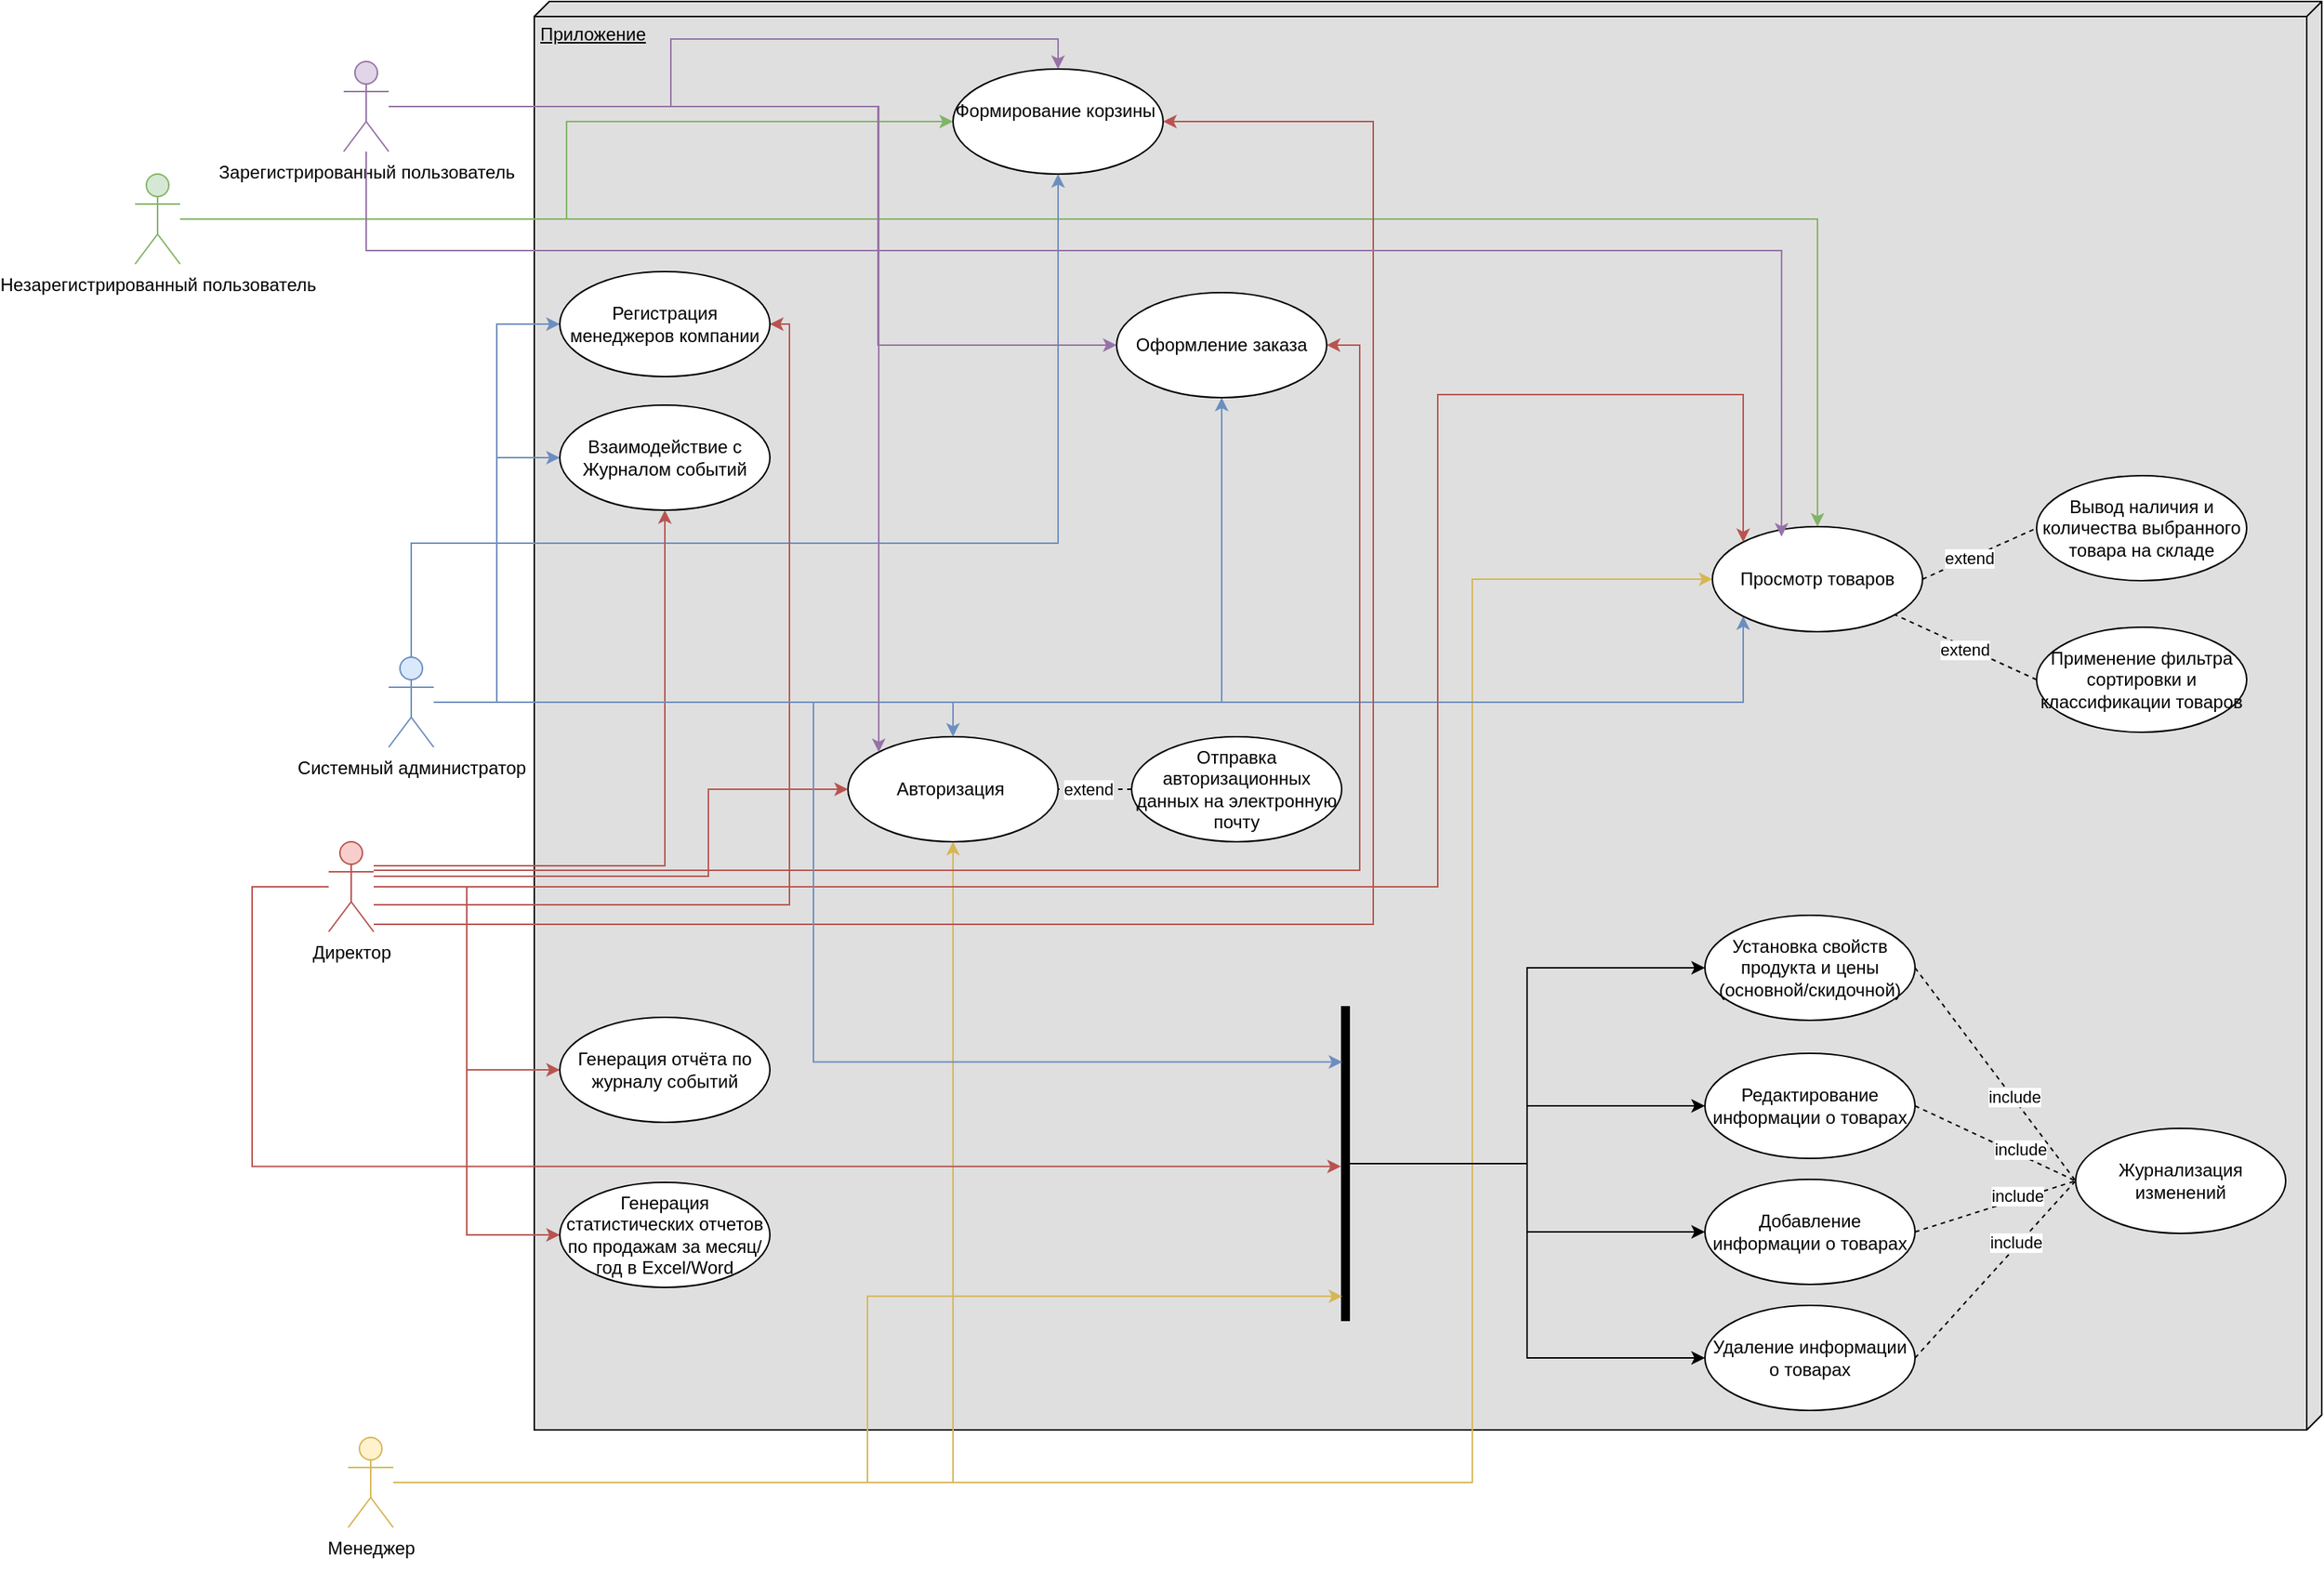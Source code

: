 <mxfile version="24.7.5">
  <diagram id="SGY5JetMg-sTfjEP24vc" name="Страница — 2">
    <mxGraphModel dx="2299" dy="487" grid="0" gridSize="10" guides="1" tooltips="1" connect="1" arrows="1" fold="1" page="0" pageScale="1" pageWidth="827" pageHeight="1169" math="0" shadow="0">
      <root>
        <mxCell id="0" />
        <mxCell id="1" parent="0" />
        <mxCell id="4s6VLvt0c17I1r68bPz5-30" value="Приложение" style="verticalAlign=top;align=left;spacingTop=8;spacingLeft=2;spacingRight=12;shape=cube;size=10;direction=south;fontStyle=4;html=1;whiteSpace=wrap;fillColor=light-dark(#DFDFDF,var(--ge-dark-color, #121212));" parent="1" vertex="1">
          <mxGeometry x="-163" y="538" width="1191" height="952" as="geometry" />
        </mxCell>
        <mxCell id="4s6VLvt0c17I1r68bPz5-94" style="edgeStyle=orthogonalEdgeStyle;rounded=0;orthogonalLoop=1;jettySize=auto;html=1;fillColor=#d5e8d4;strokeColor=#82b366;" parent="1" source="4s6VLvt0c17I1r68bPz5-1" target="4s6VLvt0c17I1r68bPz5-6" edge="1">
          <mxGeometry relative="1" as="geometry" />
        </mxCell>
        <mxCell id="Xc8JhVqAkIaOSLNO3EYY-11" style="edgeStyle=orthogonalEdgeStyle;rounded=0;orthogonalLoop=1;jettySize=auto;html=1;entryX=0.5;entryY=0;entryDx=0;entryDy=0;fillColor=#d5e8d4;strokeColor=#82b366;" parent="1" source="4s6VLvt0c17I1r68bPz5-1" target="4s6VLvt0c17I1r68bPz5-5" edge="1">
          <mxGeometry relative="1" as="geometry" />
        </mxCell>
        <mxCell id="4s6VLvt0c17I1r68bPz5-1" value="Незарегистрированный пользователь" style="shape=umlActor;verticalLabelPosition=bottom;verticalAlign=top;html=1;outlineConnect=0;fillColor=#d5e8d4;strokeColor=#82b366;" parent="1" vertex="1">
          <mxGeometry x="-429" y="653" width="30" height="60" as="geometry" />
        </mxCell>
        <mxCell id="Xc8JhVqAkIaOSLNO3EYY-6" style="edgeStyle=orthogonalEdgeStyle;rounded=0;orthogonalLoop=1;jettySize=auto;html=1;entryX=0;entryY=0.5;entryDx=0;entryDy=0;fillColor=#fff2cc;strokeColor=#d6b656;" parent="1" source="4s6VLvt0c17I1r68bPz5-2" target="4s6VLvt0c17I1r68bPz5-5" edge="1">
          <mxGeometry relative="1" as="geometry">
            <Array as="points">
              <mxPoint x="462" y="1525" />
              <mxPoint x="462" y="923" />
            </Array>
          </mxGeometry>
        </mxCell>
        <mxCell id="Xc8JhVqAkIaOSLNO3EYY-32" style="edgeStyle=orthogonalEdgeStyle;rounded=0;orthogonalLoop=1;jettySize=auto;html=1;entryX=0.5;entryY=1;entryDx=0;entryDy=0;fillColor=#fff2cc;strokeColor=#d6b656;" parent="1" source="4s6VLvt0c17I1r68bPz5-2" target="4s6VLvt0c17I1r68bPz5-59" edge="1">
          <mxGeometry relative="1" as="geometry" />
        </mxCell>
        <mxCell id="4s6VLvt0c17I1r68bPz5-2" value="Менеджер&lt;div&gt;&lt;br&gt;&lt;/div&gt;" style="shape=umlActor;verticalLabelPosition=bottom;verticalAlign=top;html=1;outlineConnect=0;fillColor=#fff2cc;strokeColor=#d6b656;" parent="1" vertex="1">
          <mxGeometry x="-287" y="1495" width="30" height="60" as="geometry" />
        </mxCell>
        <mxCell id="4s6VLvt0c17I1r68bPz5-105" style="edgeStyle=orthogonalEdgeStyle;rounded=0;orthogonalLoop=1;jettySize=auto;html=1;entryX=0;entryY=0.5;entryDx=0;entryDy=0;fillColor=#dae8fc;strokeColor=#6c8ebf;" parent="1" source="4s6VLvt0c17I1r68bPz5-3" target="4s6VLvt0c17I1r68bPz5-104" edge="1">
          <mxGeometry relative="1" as="geometry" />
        </mxCell>
        <mxCell id="Xc8JhVqAkIaOSLNO3EYY-14" style="edgeStyle=orthogonalEdgeStyle;rounded=0;orthogonalLoop=1;jettySize=auto;html=1;entryX=0;entryY=0.5;entryDx=0;entryDy=0;fillColor=#dae8fc;strokeColor=#6c8ebf;" parent="1" source="4s6VLvt0c17I1r68bPz5-3" target="4s6VLvt0c17I1r68bPz5-13" edge="1">
          <mxGeometry relative="1" as="geometry" />
        </mxCell>
        <mxCell id="Xc8JhVqAkIaOSLNO3EYY-15" style="edgeStyle=orthogonalEdgeStyle;rounded=0;orthogonalLoop=1;jettySize=auto;html=1;fillColor=#dae8fc;strokeColor=#6c8ebf;" parent="1" source="4s6VLvt0c17I1r68bPz5-3" target="4s6VLvt0c17I1r68bPz5-6" edge="1">
          <mxGeometry relative="1" as="geometry">
            <Array as="points">
              <mxPoint x="-245" y="899" />
              <mxPoint x="186" y="899" />
            </Array>
          </mxGeometry>
        </mxCell>
        <mxCell id="Xc8JhVqAkIaOSLNO3EYY-16" style="edgeStyle=orthogonalEdgeStyle;rounded=0;orthogonalLoop=1;jettySize=auto;html=1;entryX=0;entryY=1;entryDx=0;entryDy=0;fillColor=#dae8fc;strokeColor=#6c8ebf;" parent="1" source="4s6VLvt0c17I1r68bPz5-3" target="4s6VLvt0c17I1r68bPz5-5" edge="1">
          <mxGeometry relative="1" as="geometry" />
        </mxCell>
        <mxCell id="Xc8JhVqAkIaOSLNO3EYY-33" style="edgeStyle=orthogonalEdgeStyle;rounded=0;orthogonalLoop=1;jettySize=auto;html=1;entryX=0.5;entryY=0;entryDx=0;entryDy=0;fillColor=#dae8fc;strokeColor=#6c8ebf;" parent="1" source="4s6VLvt0c17I1r68bPz5-3" target="4s6VLvt0c17I1r68bPz5-59" edge="1">
          <mxGeometry relative="1" as="geometry" />
        </mxCell>
        <mxCell id="Yfg0oIGYPodsygdee8uy-4" style="edgeStyle=orthogonalEdgeStyle;rounded=0;orthogonalLoop=1;jettySize=auto;html=1;entryX=0.5;entryY=1;entryDx=0;entryDy=0;fillColor=#dae8fc;strokeColor=#6c8ebf;" edge="1" parent="1" source="4s6VLvt0c17I1r68bPz5-3" target="Yfg0oIGYPodsygdee8uy-1">
          <mxGeometry relative="1" as="geometry" />
        </mxCell>
        <mxCell id="4s6VLvt0c17I1r68bPz5-3" value="Системный администратор&lt;div&gt;&lt;br&gt;&lt;/div&gt;" style="shape=umlActor;verticalLabelPosition=bottom;verticalAlign=top;html=1;outlineConnect=0;fillColor=#dae8fc;strokeColor=#6c8ebf;" parent="1" vertex="1">
          <mxGeometry x="-260" y="975" width="30" height="60" as="geometry" />
        </mxCell>
        <mxCell id="4s6VLvt0c17I1r68bPz5-5" value="Просмотр товаров" style="ellipse;whiteSpace=wrap;html=1;" parent="1" vertex="1">
          <mxGeometry x="622" y="888" width="140" height="70" as="geometry" />
        </mxCell>
        <mxCell id="4s6VLvt0c17I1r68bPz5-6" value="Формирование корзины&amp;nbsp;&lt;div&gt;&lt;br&gt;&lt;/div&gt;" style="ellipse;whiteSpace=wrap;html=1;" parent="1" vertex="1">
          <mxGeometry x="116" y="583" width="140" height="70" as="geometry" />
        </mxCell>
        <mxCell id="4s6VLvt0c17I1r68bPz5-7" value="Добавление информации о товарах" style="ellipse;whiteSpace=wrap;html=1;" parent="1" vertex="1">
          <mxGeometry x="617" y="1323" width="140" height="70" as="geometry" />
        </mxCell>
        <mxCell id="4s6VLvt0c17I1r68bPz5-8" value="Редактирование информации о товарах" style="ellipse;whiteSpace=wrap;html=1;" parent="1" vertex="1">
          <mxGeometry x="617" y="1239" width="140" height="70" as="geometry" />
        </mxCell>
        <mxCell id="4s6VLvt0c17I1r68bPz5-9" value="Удаление информации о товарах" style="ellipse;whiteSpace=wrap;html=1;" parent="1" vertex="1">
          <mxGeometry x="617" y="1407" width="140" height="70" as="geometry" />
        </mxCell>
        <mxCell id="4s6VLvt0c17I1r68bPz5-11" value="Применение фильтра сортировки и классификации товаров" style="ellipse;whiteSpace=wrap;html=1;" parent="1" vertex="1">
          <mxGeometry x="838" y="955" width="140" height="70" as="geometry" />
        </mxCell>
        <mxCell id="4s6VLvt0c17I1r68bPz5-12" value="Установка свойств продукта и цены (основной/скидочной)" style="ellipse;whiteSpace=wrap;html=1;" parent="1" vertex="1">
          <mxGeometry x="617" y="1147" width="140" height="70" as="geometry" />
        </mxCell>
        <mxCell id="4s6VLvt0c17I1r68bPz5-13" value="Взаимодействие с Журналом событий" style="ellipse;whiteSpace=wrap;html=1;" parent="1" vertex="1">
          <mxGeometry x="-146" y="807" width="140" height="70" as="geometry" />
        </mxCell>
        <mxCell id="4s6VLvt0c17I1r68bPz5-50" value="Журнализация изменений" style="ellipse;whiteSpace=wrap;html=1;" parent="1" vertex="1">
          <mxGeometry x="864" y="1289" width="140" height="70" as="geometry" />
        </mxCell>
        <mxCell id="4s6VLvt0c17I1r68bPz5-53" value="" style="endArrow=none;dashed=1;html=1;rounded=0;exitX=1;exitY=0.5;exitDx=0;exitDy=0;entryX=0;entryY=0.5;entryDx=0;entryDy=0;" parent="1" source="4s6VLvt0c17I1r68bPz5-7" target="4s6VLvt0c17I1r68bPz5-50" edge="1">
          <mxGeometry width="50" height="50" relative="1" as="geometry">
            <mxPoint x="620" y="1122" as="sourcePoint" />
            <mxPoint x="670" y="1072" as="targetPoint" />
          </mxGeometry>
        </mxCell>
        <mxCell id="4s6VLvt0c17I1r68bPz5-54" value="include" style="edgeLabel;html=1;align=center;verticalAlign=middle;resizable=0;points=[];" parent="4s6VLvt0c17I1r68bPz5-53" vertex="1" connectable="0">
          <mxGeometry x="0.281" y="3" relative="1" as="geometry">
            <mxPoint as="offset" />
          </mxGeometry>
        </mxCell>
        <mxCell id="4s6VLvt0c17I1r68bPz5-55" value="" style="endArrow=none;dashed=1;html=1;rounded=0;exitX=1;exitY=0.5;exitDx=0;exitDy=0;entryX=0;entryY=0.5;entryDx=0;entryDy=0;" parent="1" source="4s6VLvt0c17I1r68bPz5-8" target="4s6VLvt0c17I1r68bPz5-50" edge="1">
          <mxGeometry width="50" height="50" relative="1" as="geometry">
            <mxPoint x="555" y="1121" as="sourcePoint" />
            <mxPoint x="594" y="1219" as="targetPoint" />
          </mxGeometry>
        </mxCell>
        <mxCell id="4s6VLvt0c17I1r68bPz5-56" value="include" style="edgeLabel;html=1;align=center;verticalAlign=middle;resizable=0;points=[];" parent="4s6VLvt0c17I1r68bPz5-55" vertex="1" connectable="0">
          <mxGeometry x="0.281" y="3" relative="1" as="geometry">
            <mxPoint as="offset" />
          </mxGeometry>
        </mxCell>
        <mxCell id="4s6VLvt0c17I1r68bPz5-57" value="" style="endArrow=none;dashed=1;html=1;rounded=0;exitX=1;exitY=0.5;exitDx=0;exitDy=0;entryX=0;entryY=0.5;entryDx=0;entryDy=0;" parent="1" source="4s6VLvt0c17I1r68bPz5-9" target="4s6VLvt0c17I1r68bPz5-50" edge="1">
          <mxGeometry width="50" height="50" relative="1" as="geometry">
            <mxPoint x="565" y="1131" as="sourcePoint" />
            <mxPoint x="604" y="1229" as="targetPoint" />
          </mxGeometry>
        </mxCell>
        <mxCell id="4s6VLvt0c17I1r68bPz5-58" value="include" style="edgeLabel;html=1;align=center;verticalAlign=middle;resizable=0;points=[];" parent="4s6VLvt0c17I1r68bPz5-57" vertex="1" connectable="0">
          <mxGeometry x="0.281" y="3" relative="1" as="geometry">
            <mxPoint as="offset" />
          </mxGeometry>
        </mxCell>
        <mxCell id="4s6VLvt0c17I1r68bPz5-59" value="Авторизация&amp;nbsp;" style="ellipse;whiteSpace=wrap;html=1;" parent="1" vertex="1">
          <mxGeometry x="46" y="1028" width="140" height="70" as="geometry" />
        </mxCell>
        <mxCell id="4s6VLvt0c17I1r68bPz5-60" value="Отправка авторизационных данных на электронную почту" style="ellipse;whiteSpace=wrap;html=1;" parent="1" vertex="1">
          <mxGeometry x="235" y="1028" width="140" height="70" as="geometry" />
        </mxCell>
        <mxCell id="Xc8JhVqAkIaOSLNO3EYY-5" style="edgeStyle=orthogonalEdgeStyle;rounded=0;orthogonalLoop=1;jettySize=auto;html=1;entryX=0;entryY=0.5;entryDx=0;entryDy=0;fillColor=#f8cecc;strokeColor=#b85450;" parent="1" source="4s6VLvt0c17I1r68bPz5-4" target="4s6VLvt0c17I1r68bPz5-64" edge="1">
          <mxGeometry relative="1" as="geometry" />
        </mxCell>
        <mxCell id="Xc8JhVqAkIaOSLNO3EYY-10" style="edgeStyle=orthogonalEdgeStyle;rounded=0;orthogonalLoop=1;jettySize=auto;html=1;entryX=0;entryY=0.5;entryDx=0;entryDy=0;fillColor=#f8cecc;strokeColor=#b85450;" parent="1" source="4s6VLvt0c17I1r68bPz5-4" target="4s6VLvt0c17I1r68bPz5-65" edge="1">
          <mxGeometry relative="1" as="geometry" />
        </mxCell>
        <mxCell id="Xc8JhVqAkIaOSLNO3EYY-34" style="edgeStyle=orthogonalEdgeStyle;rounded=0;orthogonalLoop=1;jettySize=auto;html=1;entryX=0.5;entryY=1;entryDx=0;entryDy=0;fillColor=#f8cecc;strokeColor=#b85450;" parent="1" source="4s6VLvt0c17I1r68bPz5-4" target="4s6VLvt0c17I1r68bPz5-13" edge="1">
          <mxGeometry relative="1" as="geometry">
            <Array as="points">
              <mxPoint x="-76" y="1114" />
            </Array>
          </mxGeometry>
        </mxCell>
        <mxCell id="Xc8JhVqAkIaOSLNO3EYY-35" style="edgeStyle=orthogonalEdgeStyle;rounded=0;orthogonalLoop=1;jettySize=auto;html=1;entryX=1;entryY=0.5;entryDx=0;entryDy=0;fillColor=#f8cecc;strokeColor=#b85450;" parent="1" source="4s6VLvt0c17I1r68bPz5-4" target="4s6VLvt0c17I1r68bPz5-104" edge="1">
          <mxGeometry relative="1" as="geometry">
            <Array as="points">
              <mxPoint x="7" y="1140" />
              <mxPoint x="7" y="753" />
            </Array>
          </mxGeometry>
        </mxCell>
        <mxCell id="Xc8JhVqAkIaOSLNO3EYY-36" style="edgeStyle=orthogonalEdgeStyle;rounded=0;orthogonalLoop=1;jettySize=auto;html=1;entryX=1;entryY=0.5;entryDx=0;entryDy=0;fillColor=#f8cecc;strokeColor=#b85450;" parent="1" source="4s6VLvt0c17I1r68bPz5-4" target="4s6VLvt0c17I1r68bPz5-6" edge="1">
          <mxGeometry relative="1" as="geometry">
            <Array as="points">
              <mxPoint x="396" y="1153" />
              <mxPoint x="396" y="618" />
            </Array>
          </mxGeometry>
        </mxCell>
        <mxCell id="Xc8JhVqAkIaOSLNO3EYY-38" style="edgeStyle=orthogonalEdgeStyle;rounded=0;orthogonalLoop=1;jettySize=auto;html=1;entryX=0;entryY=0.5;entryDx=0;entryDy=0;fillColor=#f8cecc;strokeColor=#b85450;" parent="1" source="4s6VLvt0c17I1r68bPz5-4" target="4s6VLvt0c17I1r68bPz5-59" edge="1">
          <mxGeometry relative="1" as="geometry">
            <Array as="points">
              <mxPoint x="-47" y="1121" />
              <mxPoint x="-47" y="1063" />
            </Array>
          </mxGeometry>
        </mxCell>
        <mxCell id="Xc8JhVqAkIaOSLNO3EYY-39" style="edgeStyle=orthogonalEdgeStyle;rounded=0;orthogonalLoop=1;jettySize=auto;html=1;entryX=0;entryY=0;entryDx=0;entryDy=0;fillColor=#f8cecc;strokeColor=#b85450;" parent="1" source="4s6VLvt0c17I1r68bPz5-4" target="4s6VLvt0c17I1r68bPz5-5" edge="1">
          <mxGeometry relative="1" as="geometry">
            <Array as="points">
              <mxPoint x="439" y="1128" />
              <mxPoint x="439" y="800" />
              <mxPoint x="642" y="800" />
            </Array>
          </mxGeometry>
        </mxCell>
        <mxCell id="Yfg0oIGYPodsygdee8uy-3" style="edgeStyle=orthogonalEdgeStyle;rounded=0;orthogonalLoop=1;jettySize=auto;html=1;entryX=1;entryY=0.5;entryDx=0;entryDy=0;fillColor=#f8cecc;strokeColor=#b85450;" edge="1" parent="1" source="4s6VLvt0c17I1r68bPz5-4" target="Yfg0oIGYPodsygdee8uy-1">
          <mxGeometry relative="1" as="geometry">
            <Array as="points">
              <mxPoint x="387" y="1117" />
              <mxPoint x="387" y="767" />
            </Array>
          </mxGeometry>
        </mxCell>
        <mxCell id="4s6VLvt0c17I1r68bPz5-4" value="Директор&lt;div&gt;&lt;br&gt;&lt;/div&gt;" style="shape=umlActor;verticalLabelPosition=bottom;verticalAlign=top;html=1;outlineConnect=0;fillColor=#f8cecc;strokeColor=#b85450;" parent="1" vertex="1">
          <mxGeometry x="-300" y="1098" width="30" height="60" as="geometry" />
        </mxCell>
        <mxCell id="4s6VLvt0c17I1r68bPz5-64" value="Генерация отчёта по журналу событий" style="ellipse;whiteSpace=wrap;html=1;" parent="1" vertex="1">
          <mxGeometry x="-146" y="1215" width="140" height="70" as="geometry" />
        </mxCell>
        <mxCell id="4s6VLvt0c17I1r68bPz5-65" value="Генерация статистических отчетов по продажам за месяц/год в Excel/Word" style="ellipse;whiteSpace=wrap;html=1;" parent="1" vertex="1">
          <mxGeometry x="-146" y="1325" width="140" height="70" as="geometry" />
        </mxCell>
        <mxCell id="4s6VLvt0c17I1r68bPz5-66" value="" style="endArrow=none;dashed=1;html=1;rounded=0;entryX=1;entryY=0.5;entryDx=0;entryDy=0;exitX=0;exitY=0.5;exitDx=0;exitDy=0;" parent="1" source="4s6VLvt0c17I1r68bPz5-60" target="4s6VLvt0c17I1r68bPz5-59" edge="1">
          <mxGeometry width="50" height="50" relative="1" as="geometry">
            <mxPoint x="-90" y="1045" as="sourcePoint" />
            <mxPoint x="-90" y="978" as="targetPoint" />
          </mxGeometry>
        </mxCell>
        <mxCell id="4s6VLvt0c17I1r68bPz5-67" value="extend" style="edgeLabel;html=1;align=center;verticalAlign=middle;resizable=0;points=[];" parent="4s6VLvt0c17I1r68bPz5-66" vertex="1" connectable="0">
          <mxGeometry x="0.203" relative="1" as="geometry">
            <mxPoint as="offset" />
          </mxGeometry>
        </mxCell>
        <mxCell id="4s6VLvt0c17I1r68bPz5-86" value="Вывод наличия и количества выбранного товара на складе" style="ellipse;whiteSpace=wrap;html=1;" parent="1" vertex="1">
          <mxGeometry x="838" y="854" width="140" height="70" as="geometry" />
        </mxCell>
        <mxCell id="4s6VLvt0c17I1r68bPz5-101" value="" style="endArrow=none;dashed=1;html=1;rounded=0;exitX=1;exitY=0.5;exitDx=0;exitDy=0;entryX=0;entryY=0.5;entryDx=0;entryDy=0;" parent="1" source="4s6VLvt0c17I1r68bPz5-12" target="4s6VLvt0c17I1r68bPz5-50" edge="1">
          <mxGeometry width="50" height="50" relative="1" as="geometry">
            <mxPoint x="-102" y="1200" as="sourcePoint" />
            <mxPoint x="-52" y="1150" as="targetPoint" />
          </mxGeometry>
        </mxCell>
        <mxCell id="4s6VLvt0c17I1r68bPz5-102" value="include" style="edgeLabel;html=1;align=center;verticalAlign=middle;resizable=0;points=[];" parent="4s6VLvt0c17I1r68bPz5-101" vertex="1" connectable="0">
          <mxGeometry x="-0.211" relative="1" as="geometry">
            <mxPoint x="24" y="30" as="offset" />
          </mxGeometry>
        </mxCell>
        <mxCell id="4s6VLvt0c17I1r68bPz5-104" value="Регистрация менеджеров компании" style="ellipse;whiteSpace=wrap;html=1;" parent="1" vertex="1">
          <mxGeometry x="-146" y="718" width="140" height="70" as="geometry" />
        </mxCell>
        <mxCell id="Xc8JhVqAkIaOSLNO3EYY-8" value="" style="endArrow=none;dashed=1;html=1;rounded=0;exitX=0;exitY=0.5;exitDx=0;exitDy=0;" parent="1" source="4s6VLvt0c17I1r68bPz5-11" target="4s6VLvt0c17I1r68bPz5-5" edge="1">
          <mxGeometry width="50" height="50" relative="1" as="geometry">
            <mxPoint x="-469" y="1139" as="sourcePoint" />
            <mxPoint x="-419" y="1089" as="targetPoint" />
          </mxGeometry>
        </mxCell>
        <mxCell id="Xc8JhVqAkIaOSLNO3EYY-9" value="extend" style="edgeLabel;html=1;align=center;verticalAlign=middle;resizable=0;points=[];" parent="Xc8JhVqAkIaOSLNO3EYY-8" vertex="1" connectable="0">
          <mxGeometry x="-0.002" y="2" relative="1" as="geometry">
            <mxPoint as="offset" />
          </mxGeometry>
        </mxCell>
        <mxCell id="Xc8JhVqAkIaOSLNO3EYY-12" value="" style="endArrow=none;dashed=1;html=1;rounded=0;exitX=1;exitY=0.5;exitDx=0;exitDy=0;entryX=0;entryY=0.5;entryDx=0;entryDy=0;" parent="1" source="4s6VLvt0c17I1r68bPz5-5" target="4s6VLvt0c17I1r68bPz5-86" edge="1">
          <mxGeometry width="50" height="50" relative="1" as="geometry">
            <mxPoint x="461" y="957" as="sourcePoint" />
            <mxPoint x="511" y="907" as="targetPoint" />
          </mxGeometry>
        </mxCell>
        <mxCell id="Xc8JhVqAkIaOSLNO3EYY-13" value="extend" style="edgeLabel;html=1;align=center;verticalAlign=middle;resizable=0;points=[];" parent="Xc8JhVqAkIaOSLNO3EYY-12" vertex="1" connectable="0">
          <mxGeometry x="-0.183" relative="1" as="geometry">
            <mxPoint as="offset" />
          </mxGeometry>
        </mxCell>
        <mxCell id="Xc8JhVqAkIaOSLNO3EYY-26" style="edgeStyle=orthogonalEdgeStyle;rounded=0;orthogonalLoop=1;jettySize=auto;html=1;" parent="1" source="Xc8JhVqAkIaOSLNO3EYY-24" target="4s6VLvt0c17I1r68bPz5-12" edge="1">
          <mxGeometry relative="1" as="geometry" />
        </mxCell>
        <mxCell id="Xc8JhVqAkIaOSLNO3EYY-27" style="edgeStyle=orthogonalEdgeStyle;rounded=0;orthogonalLoop=1;jettySize=auto;html=1;entryX=0;entryY=0.5;entryDx=0;entryDy=0;" parent="1" source="Xc8JhVqAkIaOSLNO3EYY-24" target="4s6VLvt0c17I1r68bPz5-8" edge="1">
          <mxGeometry relative="1" as="geometry" />
        </mxCell>
        <mxCell id="Xc8JhVqAkIaOSLNO3EYY-28" style="edgeStyle=orthogonalEdgeStyle;rounded=0;orthogonalLoop=1;jettySize=auto;html=1;entryX=0;entryY=0.5;entryDx=0;entryDy=0;" parent="1" source="Xc8JhVqAkIaOSLNO3EYY-24" target="4s6VLvt0c17I1r68bPz5-7" edge="1">
          <mxGeometry relative="1" as="geometry" />
        </mxCell>
        <mxCell id="Xc8JhVqAkIaOSLNO3EYY-29" style="edgeStyle=orthogonalEdgeStyle;rounded=0;orthogonalLoop=1;jettySize=auto;html=1;entryX=0;entryY=0.5;entryDx=0;entryDy=0;" parent="1" source="Xc8JhVqAkIaOSLNO3EYY-24" target="4s6VLvt0c17I1r68bPz5-9" edge="1">
          <mxGeometry relative="1" as="geometry" />
        </mxCell>
        <mxCell id="Xc8JhVqAkIaOSLNO3EYY-24" value="" style="html=1;points=[];perimeter=orthogonalPerimeter;fillColor=strokeColor;" parent="1" vertex="1">
          <mxGeometry x="375" y="1208" width="5" height="209" as="geometry" />
        </mxCell>
        <mxCell id="Xc8JhVqAkIaOSLNO3EYY-25" style="edgeStyle=orthogonalEdgeStyle;rounded=0;orthogonalLoop=1;jettySize=auto;html=1;entryX=0.071;entryY=0.923;entryDx=0;entryDy=0;entryPerimeter=0;fillColor=#fff2cc;strokeColor=#d6b656;" parent="1" source="4s6VLvt0c17I1r68bPz5-2" target="Xc8JhVqAkIaOSLNO3EYY-24" edge="1">
          <mxGeometry relative="1" as="geometry">
            <mxPoint x="-313" y="1632.82" as="sourcePoint" />
            <mxPoint x="319.4" y="1417.185" as="targetPoint" />
          </mxGeometry>
        </mxCell>
        <mxCell id="Xc8JhVqAkIaOSLNO3EYY-30" style="edgeStyle=orthogonalEdgeStyle;rounded=0;orthogonalLoop=1;jettySize=auto;html=1;entryX=0.071;entryY=0.176;entryDx=0;entryDy=0;entryPerimeter=0;fillColor=#dae8fc;strokeColor=#6c8ebf;" parent="1" source="4s6VLvt0c17I1r68bPz5-3" target="Xc8JhVqAkIaOSLNO3EYY-24" edge="1">
          <mxGeometry relative="1" as="geometry">
            <Array as="points">
              <mxPoint x="23" y="1005" />
              <mxPoint x="23" y="1245" />
            </Array>
          </mxGeometry>
        </mxCell>
        <mxCell id="Xc8JhVqAkIaOSLNO3EYY-41" style="edgeStyle=orthogonalEdgeStyle;rounded=0;orthogonalLoop=1;jettySize=auto;html=1;entryX=-0.118;entryY=0.509;entryDx=0;entryDy=0;entryPerimeter=0;fillColor=#f8cecc;strokeColor=#b85450;" parent="1" source="4s6VLvt0c17I1r68bPz5-4" target="Xc8JhVqAkIaOSLNO3EYY-24" edge="1">
          <mxGeometry relative="1" as="geometry">
            <Array as="points">
              <mxPoint x="-351" y="1128" />
              <mxPoint x="-351" y="1314" />
            </Array>
          </mxGeometry>
        </mxCell>
        <mxCell id="Yfg0oIGYPodsygdee8uy-1" value="Оформление заказа" style="ellipse;whiteSpace=wrap;html=1;" vertex="1" parent="1">
          <mxGeometry x="225" y="732" width="140" height="70" as="geometry" />
        </mxCell>
        <mxCell id="Yfg0oIGYPodsygdee8uy-5" style="edgeStyle=orthogonalEdgeStyle;rounded=0;orthogonalLoop=1;jettySize=auto;html=1;entryX=0.5;entryY=0;entryDx=0;entryDy=0;fillColor=#e1d5e7;strokeColor=#9673a6;" edge="1" parent="1" source="Yfg0oIGYPodsygdee8uy-2" target="4s6VLvt0c17I1r68bPz5-6">
          <mxGeometry relative="1" as="geometry" />
        </mxCell>
        <mxCell id="Yfg0oIGYPodsygdee8uy-6" style="edgeStyle=orthogonalEdgeStyle;rounded=0;orthogonalLoop=1;jettySize=auto;html=1;entryX=0;entryY=0;entryDx=0;entryDy=0;fillColor=#e1d5e7;strokeColor=#9673a6;" edge="1" parent="1" source="Yfg0oIGYPodsygdee8uy-2" target="4s6VLvt0c17I1r68bPz5-59">
          <mxGeometry relative="1" as="geometry" />
        </mxCell>
        <mxCell id="Yfg0oIGYPodsygdee8uy-8" style="edgeStyle=orthogonalEdgeStyle;rounded=0;orthogonalLoop=1;jettySize=auto;html=1;entryX=0;entryY=0.5;entryDx=0;entryDy=0;fillColor=#e1d5e7;strokeColor=#9673a6;" edge="1" parent="1" source="Yfg0oIGYPodsygdee8uy-2" target="Yfg0oIGYPodsygdee8uy-1">
          <mxGeometry relative="1" as="geometry">
            <Array as="points">
              <mxPoint x="66" y="608" />
              <mxPoint x="66" y="767" />
            </Array>
          </mxGeometry>
        </mxCell>
        <mxCell id="Yfg0oIGYPodsygdee8uy-2" value="Зарегистрированный пользователь" style="shape=umlActor;verticalLabelPosition=bottom;verticalAlign=top;html=1;outlineConnect=0;fillColor=#e1d5e7;strokeColor=#9673a6;" vertex="1" parent="1">
          <mxGeometry x="-290" y="578" width="30" height="60" as="geometry" />
        </mxCell>
        <mxCell id="Yfg0oIGYPodsygdee8uy-7" style="edgeStyle=orthogonalEdgeStyle;rounded=0;orthogonalLoop=1;jettySize=auto;html=1;entryX=0.329;entryY=0.095;entryDx=0;entryDy=0;entryPerimeter=0;fillColor=#e1d5e7;strokeColor=#9673a6;" edge="1" parent="1" source="Yfg0oIGYPodsygdee8uy-2" target="4s6VLvt0c17I1r68bPz5-5">
          <mxGeometry relative="1" as="geometry">
            <Array as="points">
              <mxPoint x="-275" y="704" />
              <mxPoint x="668" y="704" />
            </Array>
          </mxGeometry>
        </mxCell>
      </root>
    </mxGraphModel>
  </diagram>
</mxfile>
